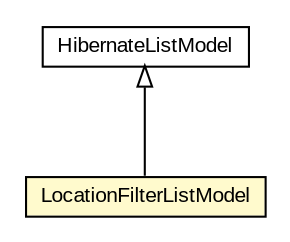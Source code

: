 #!/usr/local/bin/dot
#
# Class diagram 
# Generated by UMLGraph version 5.3 (http://www.umlgraph.org/)
#

digraph G {
	edge [fontname="arial",fontsize=10,labelfontname="arial",labelfontsize=10];
	node [fontname="arial",fontsize=10,shape=plaintext];
	nodesep=0.25;
	ranksep=0.5;
	// context.arch.logging.LocationFilterListModel
	c122464 [label=<<table title="context.arch.logging.LocationFilterListModel" border="0" cellborder="1" cellspacing="0" cellpadding="2" port="p" bgcolor="lemonChiffon" href="./LocationFilterListModel.html">
		<tr><td><table border="0" cellspacing="0" cellpadding="1">
<tr><td align="center" balign="center"> LocationFilterListModel </td></tr>
		</table></td></tr>
		</table>>, fontname="arial", fontcolor="black", fontsize=10.0];
	// context.arch.logging.HibernateListModel
	c122467 [label=<<table title="context.arch.logging.HibernateListModel" border="0" cellborder="1" cellspacing="0" cellpadding="2" port="p" href="./HibernateListModel.html">
		<tr><td><table border="0" cellspacing="0" cellpadding="1">
<tr><td align="center" balign="center"> HibernateListModel </td></tr>
		</table></td></tr>
		</table>>, fontname="arial", fontcolor="black", fontsize=10.0];
	//context.arch.logging.LocationFilterListModel extends context.arch.logging.HibernateListModel
	c122467:p -> c122464:p [dir=back,arrowtail=empty];
}


